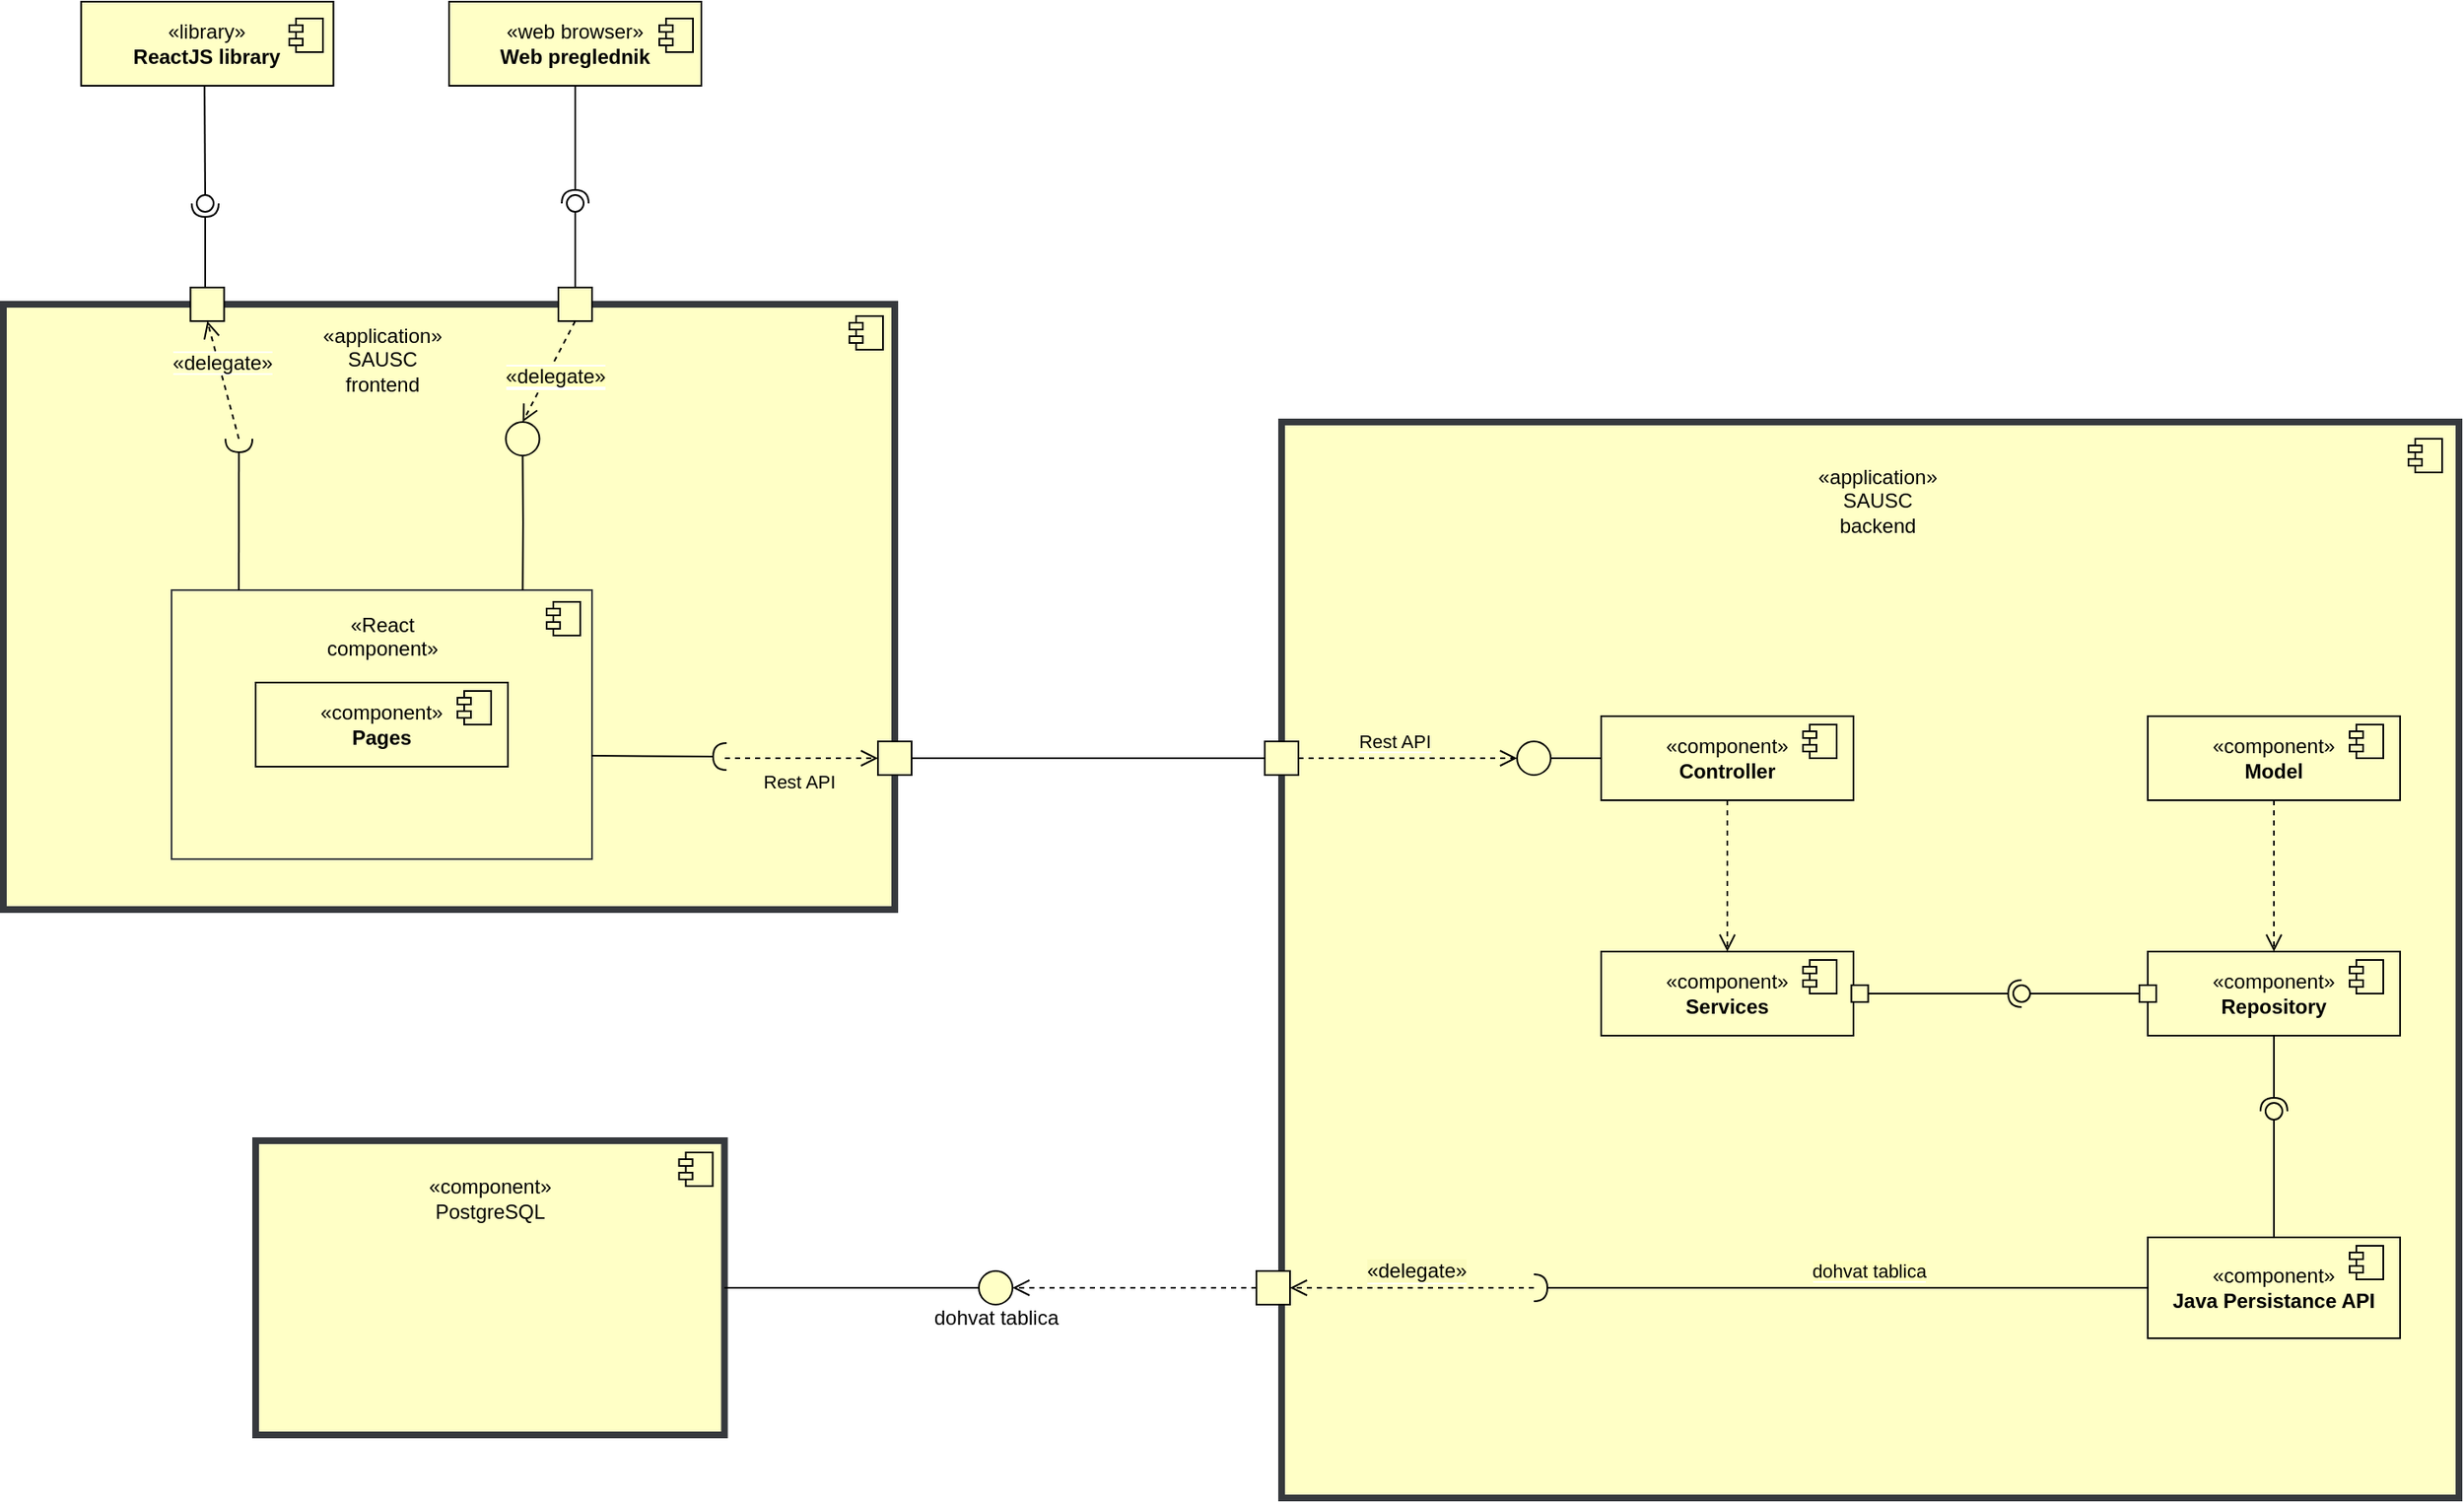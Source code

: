 <mxfile version="24.1.0" type="device">
  <diagram name="Page-1" id="VSH0lPB4kdF45z7x5AB3">
    <mxGraphModel dx="1908" dy="1454" grid="1" gridSize="10" guides="1" tooltips="1" connect="1" arrows="1" fold="1" page="1" pageScale="1" pageWidth="900" pageHeight="1600" math="0" shadow="0">
      <root>
        <mxCell id="0" />
        <mxCell id="1" parent="0" />
        <mxCell id="XW5agDGG0GfJ0JU0nwRy-2" value="" style="html=1;dropTarget=0;whiteSpace=wrap;fillColor=#ffffc6;strokeColor=#36393d;strokeWidth=4;" vertex="1" parent="1">
          <mxGeometry x="190" y="280" width="530" height="360" as="geometry" />
        </mxCell>
        <mxCell id="XW5agDGG0GfJ0JU0nwRy-3" value="" style="shape=module;jettyWidth=8;jettyHeight=4;fillColor=#ffffc6;" vertex="1" parent="XW5agDGG0GfJ0JU0nwRy-2">
          <mxGeometry x="1" width="20" height="20" relative="1" as="geometry">
            <mxPoint x="-27" y="7" as="offset" />
          </mxGeometry>
        </mxCell>
        <mxCell id="XW5agDGG0GfJ0JU0nwRy-5" value="" style="html=1;dropTarget=0;whiteSpace=wrap;fillColor=#ffffc6;strokeColor=#36393d;" vertex="1" parent="1">
          <mxGeometry x="290" y="450" width="250" height="160" as="geometry" />
        </mxCell>
        <mxCell id="XW5agDGG0GfJ0JU0nwRy-6" value="" style="shape=module;jettyWidth=8;jettyHeight=4;fillColor=#ffffc6;" vertex="1" parent="XW5agDGG0GfJ0JU0nwRy-5">
          <mxGeometry x="1" width="20" height="20" relative="1" as="geometry">
            <mxPoint x="-27" y="7" as="offset" />
          </mxGeometry>
        </mxCell>
        <mxCell id="XW5agDGG0GfJ0JU0nwRy-9" value="&lt;div style=&quot;&quot;&gt;&lt;span style=&quot;font-weight: 400; text-wrap: wrap; background-color: initial;&quot;&gt;«application»&lt;/span&gt;&lt;/div&gt;&lt;div style=&quot;&quot;&gt;&lt;span style=&quot;font-weight: 400; text-wrap: wrap;&quot;&gt;SAUSC frontend&lt;/span&gt;&lt;/div&gt;" style="text;align=center;fontStyle=1;verticalAlign=middle;spacingLeft=3;spacingRight=3;strokeColor=none;rotatable=0;points=[[0,0.5],[1,0.5]];portConstraint=eastwest;html=1;" vertex="1" parent="1">
          <mxGeometry x="321.25" y="260" width="187.5" height="106" as="geometry" />
        </mxCell>
        <mxCell id="XW5agDGG0GfJ0JU0nwRy-11" value="«component»&lt;br&gt;&lt;b&gt;Pages&lt;/b&gt;" style="html=1;whiteSpace=wrap;fillColor=#ffffc6;" vertex="1" parent="1">
          <mxGeometry x="340" y="505" width="150" height="50" as="geometry" />
        </mxCell>
        <mxCell id="XW5agDGG0GfJ0JU0nwRy-12" value="" style="rounded=0;orthogonalLoop=1;jettySize=auto;html=1;endArrow=halfCircle;endFill=0;endSize=6;strokeWidth=1;sketch=0;fontSize=12;curved=1;exitX=0.25;exitY=0;exitDx=0;exitDy=0;entryX=0.167;entryY=0.943;entryDx=0;entryDy=0;entryPerimeter=0;" edge="1" parent="1">
          <mxGeometry relative="1" as="geometry">
            <mxPoint x="330" y="450" as="sourcePoint" />
            <mxPoint x="330.063" y="359.958" as="targetPoint" />
          </mxGeometry>
        </mxCell>
        <mxCell id="XW5agDGG0GfJ0JU0nwRy-13" value="" style="ellipse;whiteSpace=wrap;html=1;align=center;aspect=fixed;fillColor=none;strokeColor=none;resizable=0;perimeter=centerPerimeter;rotatable=0;allowArrows=0;points=[];outlineConnect=1;" vertex="1" parent="1">
          <mxGeometry x="760" y="490" width="10" height="10" as="geometry" />
        </mxCell>
        <mxCell id="XW5agDGG0GfJ0JU0nwRy-14" value="&lt;span style=&quot;background-color: rgb(255, 255, 198);&quot;&gt;&lt;span style=&quot;font-size: 12px; text-wrap: wrap;&quot;&gt;«&lt;/span&gt;&lt;span style=&quot;font-size: 12px; text-wrap: wrap;&quot;&gt;delegate»&lt;/span&gt;&lt;/span&gt;" style="html=1;verticalAlign=bottom;endArrow=open;dashed=1;endSize=8;curved=0;rounded=0;entryX=0.5;entryY=1;entryDx=0;entryDy=0;" edge="1" parent="1" target="XW5agDGG0GfJ0JU0nwRy-16">
          <mxGeometry x="0.019" relative="1" as="geometry">
            <mxPoint x="330" y="360" as="sourcePoint" />
            <mxPoint x="350" y="317.62" as="targetPoint" />
            <mxPoint as="offset" />
          </mxGeometry>
        </mxCell>
        <mxCell id="XW5agDGG0GfJ0JU0nwRy-16" value="" style="whiteSpace=wrap;html=1;aspect=fixed;fillColor=#ffffc6;" vertex="1" parent="1">
          <mxGeometry x="301.25" y="270" width="20" height="20" as="geometry" />
        </mxCell>
        <mxCell id="XW5agDGG0GfJ0JU0nwRy-19" value="" style="ellipse;whiteSpace=wrap;html=1;align=center;aspect=fixed;fillColor=none;strokeColor=none;resizable=0;perimeter=centerPerimeter;rotatable=0;allowArrows=0;points=[];outlineConnect=1;" vertex="1" parent="1">
          <mxGeometry x="760" y="490" width="10" height="10" as="geometry" />
        </mxCell>
        <mxCell id="XW5agDGG0GfJ0JU0nwRy-21" value="" style="rounded=0;orthogonalLoop=1;jettySize=auto;html=1;endArrow=halfCircle;endFill=0;endSize=6;strokeWidth=1;sketch=0;" edge="1" parent="1">
          <mxGeometry relative="1" as="geometry">
            <mxPoint x="310" y="270" as="sourcePoint" />
            <mxPoint x="310" y="220" as="targetPoint" />
          </mxGeometry>
        </mxCell>
        <mxCell id="XW5agDGG0GfJ0JU0nwRy-22" value="" style="rounded=0;orthogonalLoop=1;jettySize=auto;html=1;endArrow=oval;endFill=0;sketch=0;sourcePerimeterSpacing=0;targetPerimeterSpacing=0;endSize=10;exitX=0.489;exitY=0.977;exitDx=0;exitDy=0;exitPerimeter=0;" edge="1" parent="1" source="XW5agDGG0GfJ0JU0nwRy-26">
          <mxGeometry relative="1" as="geometry">
            <mxPoint x="310" y="160" as="sourcePoint" />
            <mxPoint x="310" y="220" as="targetPoint" />
          </mxGeometry>
        </mxCell>
        <mxCell id="XW5agDGG0GfJ0JU0nwRy-23" value="" style="ellipse;whiteSpace=wrap;html=1;align=center;aspect=fixed;fillColor=none;strokeColor=none;resizable=0;perimeter=centerPerimeter;rotatable=0;allowArrows=0;points=[];outlineConnect=1;" vertex="1" parent="1">
          <mxGeometry x="311.25" y="170" width="10" height="10" as="geometry" />
        </mxCell>
        <mxCell id="XW5agDGG0GfJ0JU0nwRy-26" value="«library»&lt;br&gt;&lt;b&gt;ReactJS library&lt;/b&gt;" style="html=1;whiteSpace=wrap;fillColor=#ffffc6;" vertex="1" parent="1">
          <mxGeometry x="236.25" y="100" width="150" height="50" as="geometry" />
        </mxCell>
        <mxCell id="XW5agDGG0GfJ0JU0nwRy-35" value="" style="shape=module;jettyWidth=8;jettyHeight=4;fillColor=#ffffc6;" vertex="1" parent="1">
          <mxGeometry x="460" y="510" width="20" height="20" as="geometry" />
        </mxCell>
        <mxCell id="XW5agDGG0GfJ0JU0nwRy-36" value="" style="shape=module;jettyWidth=8;jettyHeight=4;fillColor=#ffffc6;" vertex="1" parent="1">
          <mxGeometry x="360" y="110" width="20" height="20" as="geometry" />
        </mxCell>
        <mxCell id="XW5agDGG0GfJ0JU0nwRy-40" value="«web browser»&lt;br&gt;&lt;b&gt;Web preglednik&lt;/b&gt;" style="html=1;whiteSpace=wrap;fillColor=#ffffc6;" vertex="1" parent="1">
          <mxGeometry x="455" y="100" width="150" height="50" as="geometry" />
        </mxCell>
        <mxCell id="XW5agDGG0GfJ0JU0nwRy-43" value="&lt;div&gt;&lt;span style=&quot;font-weight: 400; text-wrap: wrap; background-color: initial;&quot;&gt;«React component»&lt;/span&gt;&lt;/div&gt;&lt;div&gt;&lt;br&gt;&lt;/div&gt;" style="text;align=center;fontStyle=1;verticalAlign=middle;spacingLeft=3;spacingRight=3;strokeColor=none;rotatable=0;points=[[0,0.5],[1,0.5]];portConstraint=eastwest;html=1;" vertex="1" parent="1">
          <mxGeometry x="295" y="430" width="240" height="110" as="geometry" />
        </mxCell>
        <mxCell id="XW5agDGG0GfJ0JU0nwRy-46" value="" style="whiteSpace=wrap;html=1;aspect=fixed;fillColor=#ffffc6;" vertex="1" parent="1">
          <mxGeometry x="520" y="270" width="20" height="20" as="geometry" />
        </mxCell>
        <mxCell id="XW5agDGG0GfJ0JU0nwRy-56" value="" style="html=1;verticalAlign=bottom;endArrow=open;dashed=1;endSize=8;curved=0;rounded=0;entryX=0.5;entryY=1;entryDx=0;entryDy=0;" edge="1" parent="1" target="XW5agDGG0GfJ0JU0nwRy-48">
          <mxGeometry x="0.019" relative="1" as="geometry">
            <mxPoint x="500" y="360" as="sourcePoint" />
            <mxPoint x="530" y="290" as="targetPoint" />
            <mxPoint as="offset" />
          </mxGeometry>
        </mxCell>
        <mxCell id="XW5agDGG0GfJ0JU0nwRy-48" value="" style="ellipse;whiteSpace=wrap;html=1;aspect=fixed;fillColor=#ffffc6;" vertex="1" parent="1">
          <mxGeometry x="488.75" y="350" width="20" height="20" as="geometry" />
        </mxCell>
        <mxCell id="XW5agDGG0GfJ0JU0nwRy-57" value="" style="endArrow=none;html=1;rounded=0;exitX=0.849;exitY=0.182;exitDx=0;exitDy=0;exitPerimeter=0;entryX=0.5;entryY=1;entryDx=0;entryDy=0;" edge="1" parent="1" source="XW5agDGG0GfJ0JU0nwRy-43" target="XW5agDGG0GfJ0JU0nwRy-48">
          <mxGeometry width="50" height="50" relative="1" as="geometry">
            <mxPoint x="810" y="460" as="sourcePoint" />
            <mxPoint x="860" y="410" as="targetPoint" />
            <Array as="points">
              <mxPoint x="499" y="410" />
            </Array>
          </mxGeometry>
        </mxCell>
        <mxCell id="XW5agDGG0GfJ0JU0nwRy-58" value="" style="html=1;verticalAlign=bottom;endArrow=open;dashed=1;endSize=8;curved=0;rounded=0;exitX=0.5;exitY=1;exitDx=0;exitDy=0;entryX=0.5;entryY=0;entryDx=0;entryDy=0;" edge="1" parent="1" source="XW5agDGG0GfJ0JU0nwRy-46" target="XW5agDGG0GfJ0JU0nwRy-48">
          <mxGeometry relative="1" as="geometry">
            <mxPoint x="520" y="316" as="sourcePoint" />
            <mxPoint x="580" y="366" as="targetPoint" />
          </mxGeometry>
        </mxCell>
        <mxCell id="XW5agDGG0GfJ0JU0nwRy-164" value="&lt;span style=&quot;background-color: rgb(255, 255, 187);&quot;&gt;&lt;span style=&quot;text-wrap: wrap; font-size: 12px;&quot;&gt;«&lt;/span&gt;&lt;span style=&quot;text-wrap: wrap; font-size: 12px;&quot;&gt;delegate»&lt;/span&gt;&lt;/span&gt;" style="edgeLabel;html=1;align=center;verticalAlign=middle;resizable=0;points=[];" vertex="1" connectable="0" parent="XW5agDGG0GfJ0JU0nwRy-58">
          <mxGeometry x="0.038" y="4" relative="1" as="geometry">
            <mxPoint as="offset" />
          </mxGeometry>
        </mxCell>
        <mxCell id="XW5agDGG0GfJ0JU0nwRy-59" value="" style="rounded=0;orthogonalLoop=1;jettySize=auto;html=1;endArrow=oval;endFill=0;sketch=0;sourcePerimeterSpacing=0;targetPerimeterSpacing=0;endSize=10;exitX=0.5;exitY=0;exitDx=0;exitDy=0;" edge="1" parent="1" source="XW5agDGG0GfJ0JU0nwRy-46">
          <mxGeometry relative="1" as="geometry">
            <mxPoint x="478.57" y="170" as="sourcePoint" />
            <mxPoint x="530" y="220" as="targetPoint" />
          </mxGeometry>
        </mxCell>
        <mxCell id="XW5agDGG0GfJ0JU0nwRy-60" value="" style="rounded=0;orthogonalLoop=1;jettySize=auto;html=1;endArrow=halfCircle;endFill=0;endSize=6;strokeWidth=1;sketch=0;exitX=0.5;exitY=1;exitDx=0;exitDy=0;" edge="1" parent="1" source="XW5agDGG0GfJ0JU0nwRy-40">
          <mxGeometry relative="1" as="geometry">
            <mxPoint x="320" y="280" as="sourcePoint" />
            <mxPoint x="530" y="220" as="targetPoint" />
          </mxGeometry>
        </mxCell>
        <mxCell id="XW5agDGG0GfJ0JU0nwRy-61" value="" style="rounded=0;orthogonalLoop=1;jettySize=auto;html=1;endArrow=halfCircle;endFill=0;endSize=6;strokeWidth=1;sketch=0;fontSize=12;curved=1;exitX=0.999;exitY=0.616;exitDx=0;exitDy=0;exitPerimeter=0;" edge="1" parent="1" source="XW5agDGG0GfJ0JU0nwRy-5">
          <mxGeometry relative="1" as="geometry">
            <mxPoint x="340" y="460" as="sourcePoint" />
            <mxPoint x="620" y="549" as="targetPoint" />
          </mxGeometry>
        </mxCell>
        <mxCell id="XW5agDGG0GfJ0JU0nwRy-63" value="&lt;div&gt;&lt;br&gt;&lt;/div&gt;" style="html=1;verticalAlign=bottom;endArrow=open;dashed=1;endSize=8;curved=0;rounded=0;" edge="1" parent="1" target="XW5agDGG0GfJ0JU0nwRy-64">
          <mxGeometry x="0.019" relative="1" as="geometry">
            <mxPoint x="619" y="550" as="sourcePoint" />
            <mxPoint x="680" y="550" as="targetPoint" />
            <mxPoint as="offset" />
          </mxGeometry>
        </mxCell>
        <mxCell id="XW5agDGG0GfJ0JU0nwRy-64" value="" style="whiteSpace=wrap;html=1;aspect=fixed;fillColor=#ffffc6;" vertex="1" parent="1">
          <mxGeometry x="710" y="540" width="20" height="20" as="geometry" />
        </mxCell>
        <mxCell id="XW5agDGG0GfJ0JU0nwRy-67" value="" style="html=1;dropTarget=0;whiteSpace=wrap;fillColor=#ffffc6;strokeColor=#36393d;strokeWidth=4;" vertex="1" parent="1">
          <mxGeometry x="950" y="350" width="700" height="640" as="geometry" />
        </mxCell>
        <mxCell id="XW5agDGG0GfJ0JU0nwRy-70" value="" style="whiteSpace=wrap;html=1;aspect=fixed;fillColor=#ffffc6;" vertex="1" parent="1">
          <mxGeometry x="940" y="540" width="20" height="20" as="geometry" />
        </mxCell>
        <mxCell id="XW5agDGG0GfJ0JU0nwRy-73" value="" style="endArrow=none;html=1;rounded=0;exitX=1;exitY=0.5;exitDx=0;exitDy=0;entryX=0;entryY=0.5;entryDx=0;entryDy=0;" edge="1" parent="1" source="XW5agDGG0GfJ0JU0nwRy-64" target="XW5agDGG0GfJ0JU0nwRy-70">
          <mxGeometry width="50" height="50" relative="1" as="geometry">
            <mxPoint x="1060" y="660" as="sourcePoint" />
            <mxPoint x="1110" y="610" as="targetPoint" />
          </mxGeometry>
        </mxCell>
        <mxCell id="XW5agDGG0GfJ0JU0nwRy-74" value="&lt;div style=&quot;&quot;&gt;&lt;span style=&quot;font-weight: 400; text-wrap: wrap; background-color: initial;&quot;&gt;«application»&lt;/span&gt;&lt;/div&gt;&lt;div style=&quot;&quot;&gt;&lt;span style=&quot;font-weight: 400; text-wrap: wrap;&quot;&gt;SAUSC backend&lt;/span&gt;&lt;/div&gt;" style="text;align=center;fontStyle=1;verticalAlign=middle;spacingLeft=3;spacingRight=3;strokeColor=none;rotatable=0;points=[[0,0.5],[1,0.5]];portConstraint=eastwest;html=1;" vertex="1" parent="1">
          <mxGeometry x="1210" y="344" width="187.5" height="106" as="geometry" />
        </mxCell>
        <mxCell id="XW5agDGG0GfJ0JU0nwRy-90" style="edgeStyle=orthogonalEdgeStyle;rounded=0;orthogonalLoop=1;jettySize=auto;html=1;exitX=1;exitY=0.5;exitDx=0;exitDy=0;entryX=0;entryY=0.5;entryDx=0;entryDy=0;endArrow=none;endFill=0;" edge="1" parent="1" source="XW5agDGG0GfJ0JU0nwRy-81" target="XW5agDGG0GfJ0JU0nwRy-86">
          <mxGeometry relative="1" as="geometry" />
        </mxCell>
        <mxCell id="XW5agDGG0GfJ0JU0nwRy-81" value="" style="ellipse;whiteSpace=wrap;html=1;aspect=fixed;fillColor=#ffffc6;" vertex="1" parent="1">
          <mxGeometry x="1090" y="540" width="20" height="20" as="geometry" />
        </mxCell>
        <mxCell id="XW5agDGG0GfJ0JU0nwRy-82" value="&lt;div&gt;&lt;br&gt;&lt;/div&gt;" style="html=1;verticalAlign=bottom;endArrow=open;dashed=1;endSize=8;curved=0;rounded=0;exitX=1;exitY=0.5;exitDx=0;exitDy=0;entryX=0;entryY=0.5;entryDx=0;entryDy=0;" edge="1" parent="1" source="XW5agDGG0GfJ0JU0nwRy-70" target="XW5agDGG0GfJ0JU0nwRy-81">
          <mxGeometry x="0.019" relative="1" as="geometry">
            <mxPoint x="990" y="610" as="sourcePoint" />
            <mxPoint x="1081" y="610" as="targetPoint" />
            <mxPoint as="offset" />
          </mxGeometry>
        </mxCell>
        <mxCell id="XW5agDGG0GfJ0JU0nwRy-83" value="&lt;span style=&quot;background-color: rgb(255, 255, 198);&quot;&gt;Rest API&lt;/span&gt;" style="edgeLabel;html=1;align=center;verticalAlign=middle;resizable=0;points=[];" vertex="1" connectable="0" parent="XW5agDGG0GfJ0JU0nwRy-82">
          <mxGeometry x="-0.347" y="-2" relative="1" as="geometry">
            <mxPoint x="14" y="-12" as="offset" />
          </mxGeometry>
        </mxCell>
        <mxCell id="XW5agDGG0GfJ0JU0nwRy-84" value="&lt;span style=&quot;color: rgb(0, 0, 0); font-family: Helvetica; font-size: 11px; font-style: normal; font-variant-ligatures: normal; font-variant-caps: normal; font-weight: 400; letter-spacing: normal; orphans: 2; text-align: center; text-indent: 0px; text-transform: none; widows: 2; word-spacing: 0px; -webkit-text-stroke-width: 0px; white-space: nowrap; background-color: rgb(255, 255, 198); text-decoration-thickness: initial; text-decoration-style: initial; text-decoration-color: initial; display: inline !important; float: none;&quot;&gt;Rest API&lt;/span&gt;" style="text;whiteSpace=wrap;html=1;" vertex="1" parent="1">
          <mxGeometry x="640" y="550" width="80" height="40" as="geometry" />
        </mxCell>
        <mxCell id="XW5agDGG0GfJ0JU0nwRy-86" value="«component»&lt;br&gt;&lt;b&gt;Controller&lt;/b&gt;" style="html=1;whiteSpace=wrap;fillColor=#ffffc6;" vertex="1" parent="1">
          <mxGeometry x="1140" y="525" width="150" height="50" as="geometry" />
        </mxCell>
        <mxCell id="XW5agDGG0GfJ0JU0nwRy-89" value="" style="shape=module;jettyWidth=8;jettyHeight=4;fillColor=#ffffc6;" vertex="1" parent="1">
          <mxGeometry x="1260" y="530" width="20" height="20" as="geometry" />
        </mxCell>
        <mxCell id="XW5agDGG0GfJ0JU0nwRy-91" value="&lt;div&gt;&lt;br&gt;&lt;/div&gt;" style="html=1;verticalAlign=bottom;endArrow=open;dashed=1;endSize=8;curved=0;rounded=0;exitX=0.5;exitY=1;exitDx=0;exitDy=0;entryX=0.5;entryY=0;entryDx=0;entryDy=0;" edge="1" parent="1" source="XW5agDGG0GfJ0JU0nwRy-86" target="XW5agDGG0GfJ0JU0nwRy-97">
          <mxGeometry x="0.019" relative="1" as="geometry">
            <mxPoint x="1170" y="654.09" as="sourcePoint" />
            <mxPoint x="1280" y="654.09" as="targetPoint" />
            <mxPoint as="offset" />
          </mxGeometry>
        </mxCell>
        <mxCell id="XW5agDGG0GfJ0JU0nwRy-95" value="«component»&lt;br&gt;&lt;b&gt;Repository&lt;/b&gt;" style="html=1;whiteSpace=wrap;fillColor=#ffffc6;" vertex="1" parent="1">
          <mxGeometry x="1465" y="665" width="150" height="50" as="geometry" />
        </mxCell>
        <mxCell id="XW5agDGG0GfJ0JU0nwRy-96" value="" style="shape=module;jettyWidth=8;jettyHeight=4;fillColor=#ffffc6;" vertex="1" parent="1">
          <mxGeometry x="1585" y="670" width="20" height="20" as="geometry" />
        </mxCell>
        <mxCell id="XW5agDGG0GfJ0JU0nwRy-97" value="«component»&lt;br&gt;&lt;b&gt;Services&lt;/b&gt;" style="html=1;whiteSpace=wrap;fillColor=#ffffc6;" vertex="1" parent="1">
          <mxGeometry x="1140" y="665" width="150" height="50" as="geometry" />
        </mxCell>
        <mxCell id="XW5agDGG0GfJ0JU0nwRy-98" value="" style="shape=module;jettyWidth=8;jettyHeight=4;fillColor=#ffffc6;" vertex="1" parent="1">
          <mxGeometry x="1260" y="670" width="20" height="20" as="geometry" />
        </mxCell>
        <mxCell id="XW5agDGG0GfJ0JU0nwRy-99" value="" style="whiteSpace=wrap;html=1;aspect=fixed;fillColor=#ffffc6;" vertex="1" parent="1">
          <mxGeometry x="1288.75" y="685" width="10" height="10" as="geometry" />
        </mxCell>
        <mxCell id="XW5agDGG0GfJ0JU0nwRy-100" value="" style="rounded=0;orthogonalLoop=1;jettySize=auto;html=1;endArrow=halfCircle;endFill=0;endSize=6;strokeWidth=1;sketch=0;exitX=1;exitY=0.5;exitDx=0;exitDy=0;entryX=0;entryY=0.5;entryDx=0;entryDy=0;" edge="1" parent="1" source="XW5agDGG0GfJ0JU0nwRy-99">
          <mxGeometry relative="1" as="geometry">
            <mxPoint x="1349.55" y="690" as="sourcePoint" />
            <mxPoint x="1390" y="690" as="targetPoint" />
          </mxGeometry>
        </mxCell>
        <mxCell id="XW5agDGG0GfJ0JU0nwRy-101" value="" style="ellipse;whiteSpace=wrap;html=1;align=center;aspect=fixed;fillColor=none;strokeColor=none;resizable=0;perimeter=centerPerimeter;rotatable=0;allowArrows=0;points=[];outlineConnect=1;" vertex="1" parent="1">
          <mxGeometry x="1298.75" y="580" width="10" height="10" as="geometry" />
        </mxCell>
        <mxCell id="XW5agDGG0GfJ0JU0nwRy-107" value="" style="rounded=0;orthogonalLoop=1;jettySize=auto;html=1;endArrow=oval;endFill=0;sketch=0;sourcePerimeterSpacing=0;targetPerimeterSpacing=0;endSize=10;exitX=0;exitY=0.5;exitDx=0;exitDy=0;" edge="1" parent="1" source="XW5agDGG0GfJ0JU0nwRy-108">
          <mxGeometry relative="1" as="geometry">
            <mxPoint x="1450" y="690" as="sourcePoint" />
            <mxPoint x="1390" y="690" as="targetPoint" />
          </mxGeometry>
        </mxCell>
        <mxCell id="XW5agDGG0GfJ0JU0nwRy-108" value="" style="whiteSpace=wrap;html=1;aspect=fixed;fillColor=#ffffc6;" vertex="1" parent="1">
          <mxGeometry x="1460" y="685" width="10" height="10" as="geometry" />
        </mxCell>
        <mxCell id="XW5agDGG0GfJ0JU0nwRy-115" value="«component»&lt;br&gt;&lt;b&gt;Model&lt;/b&gt;" style="html=1;whiteSpace=wrap;fillColor=#ffffc6;" vertex="1" parent="1">
          <mxGeometry x="1465" y="525" width="150" height="50" as="geometry" />
        </mxCell>
        <mxCell id="XW5agDGG0GfJ0JU0nwRy-117" value="" style="html=1;verticalAlign=bottom;endArrow=open;dashed=1;endSize=8;curved=0;rounded=0;exitX=0.5;exitY=1;exitDx=0;exitDy=0;entryX=0.5;entryY=0;entryDx=0;entryDy=0;" edge="1" parent="1" source="XW5agDGG0GfJ0JU0nwRy-115" target="XW5agDGG0GfJ0JU0nwRy-95">
          <mxGeometry relative="1" as="geometry">
            <mxPoint x="1550" y="628.67" as="sourcePoint" />
            <mxPoint x="1470" y="628.67" as="targetPoint" />
          </mxGeometry>
        </mxCell>
        <mxCell id="XW5agDGG0GfJ0JU0nwRy-118" value="" style="rounded=0;orthogonalLoop=1;jettySize=auto;html=1;endArrow=halfCircle;endFill=0;endSize=6;strokeWidth=1;sketch=0;exitX=0.5;exitY=1;exitDx=0;exitDy=0;" edge="1" parent="1" source="XW5agDGG0GfJ0JU0nwRy-95">
          <mxGeometry relative="1" as="geometry">
            <mxPoint x="1309" y="700" as="sourcePoint" />
            <mxPoint x="1540" y="760" as="targetPoint" />
          </mxGeometry>
        </mxCell>
        <mxCell id="XW5agDGG0GfJ0JU0nwRy-119" value="«component»&lt;br&gt;&lt;b&gt;Java Persistance API&lt;/b&gt;" style="html=1;whiteSpace=wrap;fillColor=#ffffc6;" vertex="1" parent="1">
          <mxGeometry x="1465" y="835" width="150" height="60" as="geometry" />
        </mxCell>
        <mxCell id="XW5agDGG0GfJ0JU0nwRy-121" value="" style="rounded=0;orthogonalLoop=1;jettySize=auto;html=1;endArrow=oval;endFill=0;sketch=0;sourcePerimeterSpacing=0;targetPerimeterSpacing=0;endSize=10;exitX=0.5;exitY=0;exitDx=0;exitDy=0;" edge="1" parent="1" source="XW5agDGG0GfJ0JU0nwRy-119">
          <mxGeometry relative="1" as="geometry">
            <mxPoint x="1470" y="700" as="sourcePoint" />
            <mxPoint x="1540" y="760" as="targetPoint" />
          </mxGeometry>
        </mxCell>
        <mxCell id="XW5agDGG0GfJ0JU0nwRy-124" value="" style="shape=module;jettyWidth=8;jettyHeight=4;fillColor=#ffffc6;" vertex="1" parent="1">
          <mxGeometry x="1620" y="360" width="20" height="20" as="geometry" />
        </mxCell>
        <mxCell id="XW5agDGG0GfJ0JU0nwRy-125" value="" style="html=1;dropTarget=0;whiteSpace=wrap;fillColor=#ffffc6;strokeColor=#36393d;strokeWidth=4;" vertex="1" parent="1">
          <mxGeometry x="340" y="777.5" width="278.75" height="175" as="geometry" />
        </mxCell>
        <mxCell id="XW5agDGG0GfJ0JU0nwRy-126" value="" style="shape=module;jettyWidth=8;jettyHeight=4;fillColor=#ffffc6;" vertex="1" parent="XW5agDGG0GfJ0JU0nwRy-125">
          <mxGeometry x="1" width="20" height="20" relative="1" as="geometry">
            <mxPoint x="-27" y="7" as="offset" />
          </mxGeometry>
        </mxCell>
        <mxCell id="XW5agDGG0GfJ0JU0nwRy-132" value="" style="ellipse;whiteSpace=wrap;html=1;align=center;aspect=fixed;fillColor=none;strokeColor=none;resizable=0;perimeter=centerPerimeter;rotatable=0;allowArrows=0;points=[];outlineConnect=1;" vertex="1" parent="1">
          <mxGeometry x="750" y="920" width="10" height="10" as="geometry" />
        </mxCell>
        <mxCell id="XW5agDGG0GfJ0JU0nwRy-135" value="" style="ellipse;whiteSpace=wrap;html=1;align=center;aspect=fixed;fillColor=none;strokeColor=none;resizable=0;perimeter=centerPerimeter;rotatable=0;allowArrows=0;points=[];outlineConnect=1;" vertex="1" parent="1">
          <mxGeometry x="750" y="920" width="10" height="10" as="geometry" />
        </mxCell>
        <mxCell id="XW5agDGG0GfJ0JU0nwRy-147" value="&lt;div style=&quot;&quot;&gt;&lt;span style=&quot;font-weight: 400; text-wrap: wrap; background-color: initial;&quot;&gt;«component»&lt;/span&gt;&lt;/div&gt;&lt;div style=&quot;&quot;&gt;&lt;span style=&quot;font-weight: 400; text-wrap: wrap;&quot;&gt;PostgreSQL&lt;/span&gt;&lt;/div&gt;" style="text;align=center;fontStyle=1;verticalAlign=middle;spacingLeft=3;spacingRight=3;strokeColor=none;rotatable=0;points=[[0,0.5],[1,0.5]];portConstraint=eastwest;html=1;" vertex="1" parent="1">
          <mxGeometry x="385.63" y="759" width="187.5" height="106" as="geometry" />
        </mxCell>
        <mxCell id="XW5agDGG0GfJ0JU0nwRy-148" value="" style="rounded=0;orthogonalLoop=1;jettySize=auto;html=1;endArrow=halfCircle;endFill=0;endSize=6;strokeWidth=1;sketch=0;fontSize=12;curved=1;exitX=0;exitY=0.5;exitDx=0;exitDy=0;" edge="1" parent="1" source="XW5agDGG0GfJ0JU0nwRy-119">
          <mxGeometry relative="1" as="geometry">
            <mxPoint x="1010" y="874" as="sourcePoint" />
            <mxPoint x="1100" y="865" as="targetPoint" />
          </mxGeometry>
        </mxCell>
        <mxCell id="XW5agDGG0GfJ0JU0nwRy-161" value="&lt;span style=&quot;background-color: rgb(255, 255, 187);&quot;&gt;dohvat tablica&lt;/span&gt;" style="edgeLabel;html=1;align=center;verticalAlign=middle;resizable=0;points=[];" vertex="1" connectable="0" parent="XW5agDGG0GfJ0JU0nwRy-148">
          <mxGeometry x="-0.105" y="1" relative="1" as="geometry">
            <mxPoint x="-3" y="-11" as="offset" />
          </mxGeometry>
        </mxCell>
        <mxCell id="XW5agDGG0GfJ0JU0nwRy-149" value="&lt;div&gt;&lt;br&gt;&lt;/div&gt;" style="html=1;verticalAlign=bottom;endArrow=open;dashed=1;endSize=8;curved=0;rounded=0;entryX=1;entryY=0.5;entryDx=0;entryDy=0;" edge="1" parent="1" target="XW5agDGG0GfJ0JU0nwRy-154">
          <mxGeometry x="0.019" relative="1" as="geometry">
            <mxPoint x="1100" y="865" as="sourcePoint" />
            <mxPoint x="948" y="867" as="targetPoint" />
            <mxPoint as="offset" />
          </mxGeometry>
        </mxCell>
        <mxCell id="XW5agDGG0GfJ0JU0nwRy-160" value="&lt;span style=&quot;font-size: 12px; text-wrap: wrap; background-color: rgb(251, 251, 189);&quot;&gt;«delegate»&lt;/span&gt;" style="edgeLabel;html=1;align=center;verticalAlign=middle;resizable=0;points=[];" vertex="1" connectable="0" parent="XW5agDGG0GfJ0JU0nwRy-149">
          <mxGeometry x="0.356" y="-2" relative="1" as="geometry">
            <mxPoint x="28" y="-8" as="offset" />
          </mxGeometry>
        </mxCell>
        <mxCell id="XW5agDGG0GfJ0JU0nwRy-154" value="" style="whiteSpace=wrap;html=1;aspect=fixed;fillColor=#ffffc6;" vertex="1" parent="1">
          <mxGeometry x="935" y="855" width="20" height="20" as="geometry" />
        </mxCell>
        <mxCell id="XW5agDGG0GfJ0JU0nwRy-155" value="" style="ellipse;whiteSpace=wrap;html=1;aspect=fixed;fillColor=#ffffc6;" vertex="1" parent="1">
          <mxGeometry x="770" y="855" width="20" height="20" as="geometry" />
        </mxCell>
        <mxCell id="XW5agDGG0GfJ0JU0nwRy-156" value="&lt;div&gt;&lt;br&gt;&lt;/div&gt;" style="html=1;verticalAlign=bottom;endArrow=open;dashed=1;endSize=8;curved=0;rounded=0;exitX=0;exitY=0.5;exitDx=0;exitDy=0;entryX=1;entryY=0.5;entryDx=0;entryDy=0;" edge="1" parent="1" source="XW5agDGG0GfJ0JU0nwRy-154" target="XW5agDGG0GfJ0JU0nwRy-155">
          <mxGeometry x="0.019" relative="1" as="geometry">
            <mxPoint x="915" y="865" as="sourcePoint" />
            <mxPoint x="790" y="865" as="targetPoint" />
            <mxPoint as="offset" />
          </mxGeometry>
        </mxCell>
        <mxCell id="XW5agDGG0GfJ0JU0nwRy-159" value="" style="endArrow=none;html=1;rounded=0;exitX=1;exitY=0.5;exitDx=0;exitDy=0;entryX=0;entryY=0.5;entryDx=0;entryDy=0;" edge="1" parent="1" source="XW5agDGG0GfJ0JU0nwRy-125" target="XW5agDGG0GfJ0JU0nwRy-155">
          <mxGeometry width="50" height="50" relative="1" as="geometry">
            <mxPoint x="519" y="470" as="sourcePoint" />
            <mxPoint x="519" y="400" as="targetPoint" />
            <Array as="points" />
          </mxGeometry>
        </mxCell>
        <mxCell id="XW5agDGG0GfJ0JU0nwRy-162" value="dohvat tablica" style="text;html=1;align=center;verticalAlign=middle;resizable=0;points=[];autosize=1;strokeColor=none;fillColor=none;" vertex="1" parent="1">
          <mxGeometry x="730" y="868" width="100" height="30" as="geometry" />
        </mxCell>
        <mxCell id="XW5agDGG0GfJ0JU0nwRy-165" value="" style="shape=module;jettyWidth=8;jettyHeight=4;fillColor=#ffffc6;" vertex="1" parent="1">
          <mxGeometry x="1585" y="840" width="20" height="20" as="geometry" />
        </mxCell>
        <mxCell id="XW5agDGG0GfJ0JU0nwRy-167" value="" style="shape=module;jettyWidth=8;jettyHeight=4;fillColor=#ffffc6;" vertex="1" parent="1">
          <mxGeometry x="1585" y="530" width="20" height="20" as="geometry" />
        </mxCell>
        <mxCell id="XW5agDGG0GfJ0JU0nwRy-169" value="" style="shape=module;jettyWidth=8;jettyHeight=4;fillColor=#ffffc6;" vertex="1" parent="1">
          <mxGeometry x="580" y="110" width="20" height="20" as="geometry" />
        </mxCell>
      </root>
    </mxGraphModel>
  </diagram>
</mxfile>
